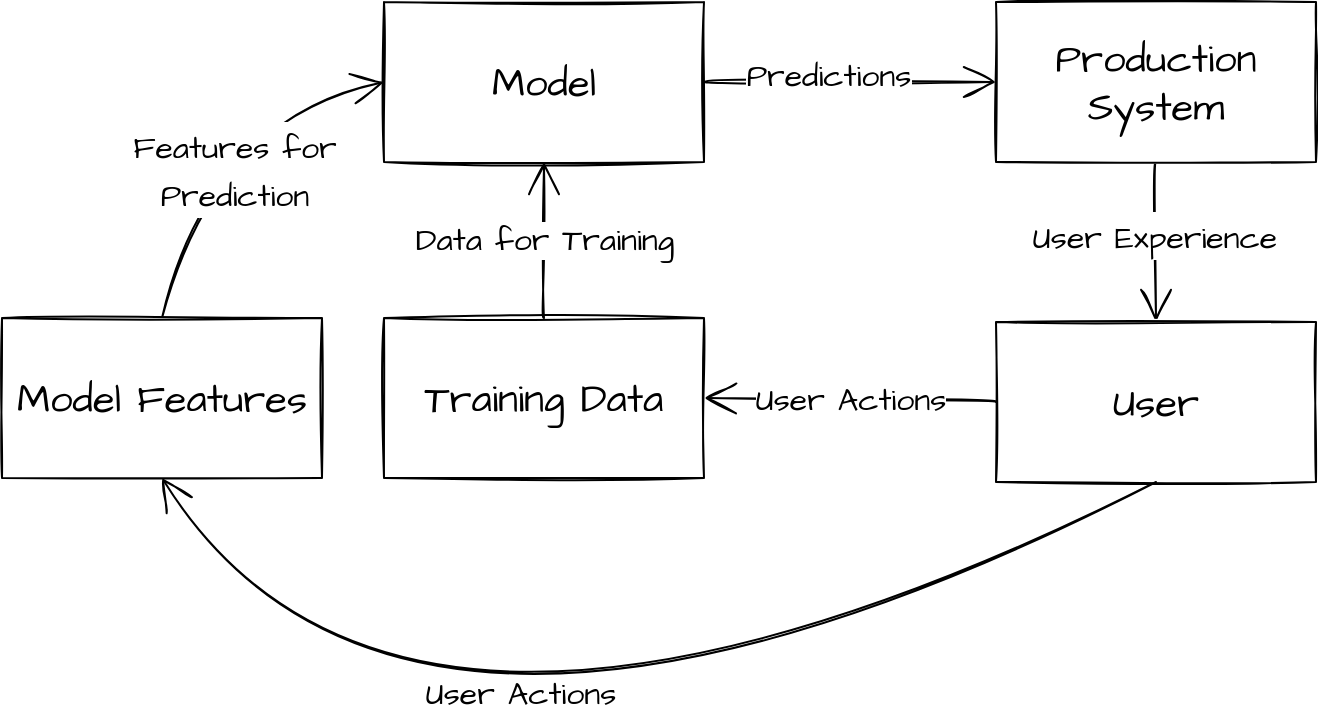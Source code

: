 <mxfile version="15.7.0" type="device"><diagram id="3lwIuv1sEh4AkZQtXdBG" name="Page-1"><mxGraphModel dx="1098" dy="723" grid="0" gridSize="10" guides="1" tooltips="1" connect="1" arrows="1" fold="1" page="0" pageScale="1" pageWidth="850" pageHeight="1100" math="0" shadow="0"><root><mxCell id="0"/><mxCell id="1" parent="0"/><mxCell id="ZFZ4xzZodqfD7l8s7e7c-1" value="Model" style="rounded=0;whiteSpace=wrap;html=1;sketch=1;hachureGap=4;pointerEvents=0;fontFamily=Architects Daughter;fontSource=https%3A%2F%2Ffonts.googleapis.com%2Fcss%3Ffamily%3DArchitects%2BDaughter;fontSize=20;" vertex="1" parent="1"><mxGeometry x="-61" y="68" width="160" height="80" as="geometry"/></mxCell><mxCell id="ZFZ4xzZodqfD7l8s7e7c-12" style="edgeStyle=none;curved=1;rounded=0;sketch=1;hachureGap=4;orthogonalLoop=1;jettySize=auto;html=1;exitX=0.5;exitY=1;exitDx=0;exitDy=0;entryX=0.5;entryY=0;entryDx=0;entryDy=0;fontFamily=Architects Daughter;fontSource=https%3A%2F%2Ffonts.googleapis.com%2Fcss%3Ffamily%3DArchitects%2BDaughter;fontSize=16;endArrow=open;startSize=14;endSize=14;sourcePerimeterSpacing=8;targetPerimeterSpacing=8;" edge="1" parent="1" source="ZFZ4xzZodqfD7l8s7e7c-2" target="ZFZ4xzZodqfD7l8s7e7c-3"><mxGeometry relative="1" as="geometry"/></mxCell><mxCell id="ZFZ4xzZodqfD7l8s7e7c-14" value="&lt;span style=&quot;font-size: 16px&quot;&gt;User Experience&lt;/span&gt;" style="edgeLabel;html=1;align=center;verticalAlign=middle;resizable=0;points=[];fontSize=20;fontFamily=Architects Daughter;" vertex="1" connectable="0" parent="ZFZ4xzZodqfD7l8s7e7c-12"><mxGeometry x="-0.1" y="-1" relative="1" as="geometry"><mxPoint as="offset"/></mxGeometry></mxCell><mxCell id="ZFZ4xzZodqfD7l8s7e7c-2" value="Production System" style="rounded=0;whiteSpace=wrap;html=1;sketch=1;hachureGap=4;pointerEvents=0;fontFamily=Architects Daughter;fontSource=https%3A%2F%2Ffonts.googleapis.com%2Fcss%3Ffamily%3DArchitects%2BDaughter;fontSize=20;" vertex="1" parent="1"><mxGeometry x="245" y="68" width="160" height="80" as="geometry"/></mxCell><mxCell id="ZFZ4xzZodqfD7l8s7e7c-13" value="User Actions" style="edgeStyle=none;curved=1;rounded=0;sketch=1;hachureGap=4;orthogonalLoop=1;jettySize=auto;html=1;exitX=0;exitY=0.5;exitDx=0;exitDy=0;entryX=1;entryY=0.5;entryDx=0;entryDy=0;fontFamily=Architects Daughter;fontSource=https%3A%2F%2Ffonts.googleapis.com%2Fcss%3Ffamily%3DArchitects%2BDaughter;fontSize=16;endArrow=open;startSize=14;endSize=14;sourcePerimeterSpacing=8;targetPerimeterSpacing=8;" edge="1" parent="1" source="ZFZ4xzZodqfD7l8s7e7c-3" target="ZFZ4xzZodqfD7l8s7e7c-4"><mxGeometry relative="1" as="geometry"/></mxCell><mxCell id="ZFZ4xzZodqfD7l8s7e7c-3" value="User" style="rounded=0;whiteSpace=wrap;html=1;sketch=1;hachureGap=4;pointerEvents=0;fontFamily=Architects Daughter;fontSource=https%3A%2F%2Ffonts.googleapis.com%2Fcss%3Ffamily%3DArchitects%2BDaughter;fontSize=20;" vertex="1" parent="1"><mxGeometry x="245" y="228" width="160" height="80" as="geometry"/></mxCell><mxCell id="ZFZ4xzZodqfD7l8s7e7c-4" value="Training Data" style="rounded=0;whiteSpace=wrap;html=1;sketch=1;hachureGap=4;pointerEvents=0;fontFamily=Architects Daughter;fontSource=https%3A%2F%2Ffonts.googleapis.com%2Fcss%3Ffamily%3DArchitects%2BDaughter;fontSize=20;" vertex="1" parent="1"><mxGeometry x="-61" y="226" width="160" height="80" as="geometry"/></mxCell><mxCell id="ZFZ4xzZodqfD7l8s7e7c-6" value="Data for Training" style="edgeStyle=none;orthogonalLoop=1;jettySize=auto;html=1;rounded=0;sketch=1;hachureGap=4;fontFamily=Architects Daughter;fontSource=https%3A%2F%2Ffonts.googleapis.com%2Fcss%3Ffamily%3DArchitects%2BDaughter;fontSize=16;endArrow=open;startSize=14;endSize=14;sourcePerimeterSpacing=8;targetPerimeterSpacing=8;curved=1;exitX=0.5;exitY=0;exitDx=0;exitDy=0;entryX=0.5;entryY=1;entryDx=0;entryDy=0;" edge="1" parent="1" source="ZFZ4xzZodqfD7l8s7e7c-4" target="ZFZ4xzZodqfD7l8s7e7c-1"><mxGeometry width="120" relative="1" as="geometry"><mxPoint x="63" y="286" as="sourcePoint"/><mxPoint x="183" y="286" as="targetPoint"/><Array as="points"/></mxGeometry></mxCell><mxCell id="ZFZ4xzZodqfD7l8s7e7c-7" value="" style="edgeStyle=none;orthogonalLoop=1;jettySize=auto;html=1;rounded=0;sketch=1;hachureGap=4;fontFamily=Architects Daughter;fontSource=https%3A%2F%2Ffonts.googleapis.com%2Fcss%3Ffamily%3DArchitects%2BDaughter;fontSize=16;endArrow=open;startSize=14;endSize=14;sourcePerimeterSpacing=8;targetPerimeterSpacing=8;curved=1;entryX=0;entryY=0.5;entryDx=0;entryDy=0;exitX=1;exitY=0.5;exitDx=0;exitDy=0;" edge="1" parent="1" source="ZFZ4xzZodqfD7l8s7e7c-1" target="ZFZ4xzZodqfD7l8s7e7c-2"><mxGeometry width="120" relative="1" as="geometry"><mxPoint x="63" y="274" as="sourcePoint"/><mxPoint x="183" y="274" as="targetPoint"/><Array as="points"/></mxGeometry></mxCell><mxCell id="ZFZ4xzZodqfD7l8s7e7c-15" value="&lt;span style=&quot;font-size: 16px&quot;&gt;Predictions&lt;/span&gt;" style="edgeLabel;html=1;align=center;verticalAlign=middle;resizable=0;points=[];fontSize=20;fontFamily=Architects Daughter;" vertex="1" connectable="0" parent="ZFZ4xzZodqfD7l8s7e7c-7"><mxGeometry x="-0.151" y="5" relative="1" as="geometry"><mxPoint as="offset"/></mxGeometry></mxCell><mxCell id="ZFZ4xzZodqfD7l8s7e7c-20" style="edgeStyle=none;curved=1;rounded=0;sketch=1;hachureGap=4;orthogonalLoop=1;jettySize=auto;html=1;exitX=0.5;exitY=0;exitDx=0;exitDy=0;entryX=0;entryY=0.5;entryDx=0;entryDy=0;fontFamily=Architects Daughter;fontSource=https%3A%2F%2Ffonts.googleapis.com%2Fcss%3Ffamily%3DArchitects%2BDaughter;fontSize=16;endArrow=open;startSize=14;endSize=14;sourcePerimeterSpacing=8;targetPerimeterSpacing=8;" edge="1" parent="1" source="ZFZ4xzZodqfD7l8s7e7c-16" target="ZFZ4xzZodqfD7l8s7e7c-1"><mxGeometry relative="1" as="geometry"><Array as="points"><mxPoint x="-147" y="126"/></Array></mxGeometry></mxCell><mxCell id="ZFZ4xzZodqfD7l8s7e7c-22" value="&lt;span style=&quot;font-size: 16px&quot;&gt;Features for&lt;br&gt;Prediction&lt;/span&gt;" style="edgeLabel;html=1;align=center;verticalAlign=middle;resizable=0;points=[];fontSize=20;fontFamily=Architects Daughter;" vertex="1" connectable="0" parent="ZFZ4xzZodqfD7l8s7e7c-20"><mxGeometry x="-0.139" y="-16" relative="1" as="geometry"><mxPoint as="offset"/></mxGeometry></mxCell><mxCell id="ZFZ4xzZodqfD7l8s7e7c-16" value="Model Features" style="rounded=0;whiteSpace=wrap;html=1;sketch=1;hachureGap=4;pointerEvents=0;fontFamily=Architects Daughter;fontSource=https%3A%2F%2Ffonts.googleapis.com%2Fcss%3Ffamily%3DArchitects%2BDaughter;fontSize=20;" vertex="1" parent="1"><mxGeometry x="-252" y="226" width="160" height="80" as="geometry"/></mxCell><mxCell id="ZFZ4xzZodqfD7l8s7e7c-17" value="User Actions" style="edgeStyle=none;curved=1;rounded=0;sketch=1;hachureGap=4;orthogonalLoop=1;jettySize=auto;html=1;exitX=0.5;exitY=1;exitDx=0;exitDy=0;fontFamily=Architects Daughter;fontSource=https%3A%2F%2Ffonts.googleapis.com%2Fcss%3Ffamily%3DArchitects%2BDaughter;fontSize=16;endArrow=open;startSize=14;endSize=14;sourcePerimeterSpacing=8;targetPerimeterSpacing=8;entryX=0.5;entryY=1;entryDx=0;entryDy=0;" edge="1" parent="1" source="ZFZ4xzZodqfD7l8s7e7c-3" target="ZFZ4xzZodqfD7l8s7e7c-16"><mxGeometry x="0.024" y="-49" relative="1" as="geometry"><mxPoint x="255" y="278" as="sourcePoint"/><mxPoint x="288" y="404" as="targetPoint"/><Array as="points"><mxPoint x="-50" y="498"/></Array><mxPoint as="offset"/></mxGeometry></mxCell></root></mxGraphModel></diagram></mxfile>